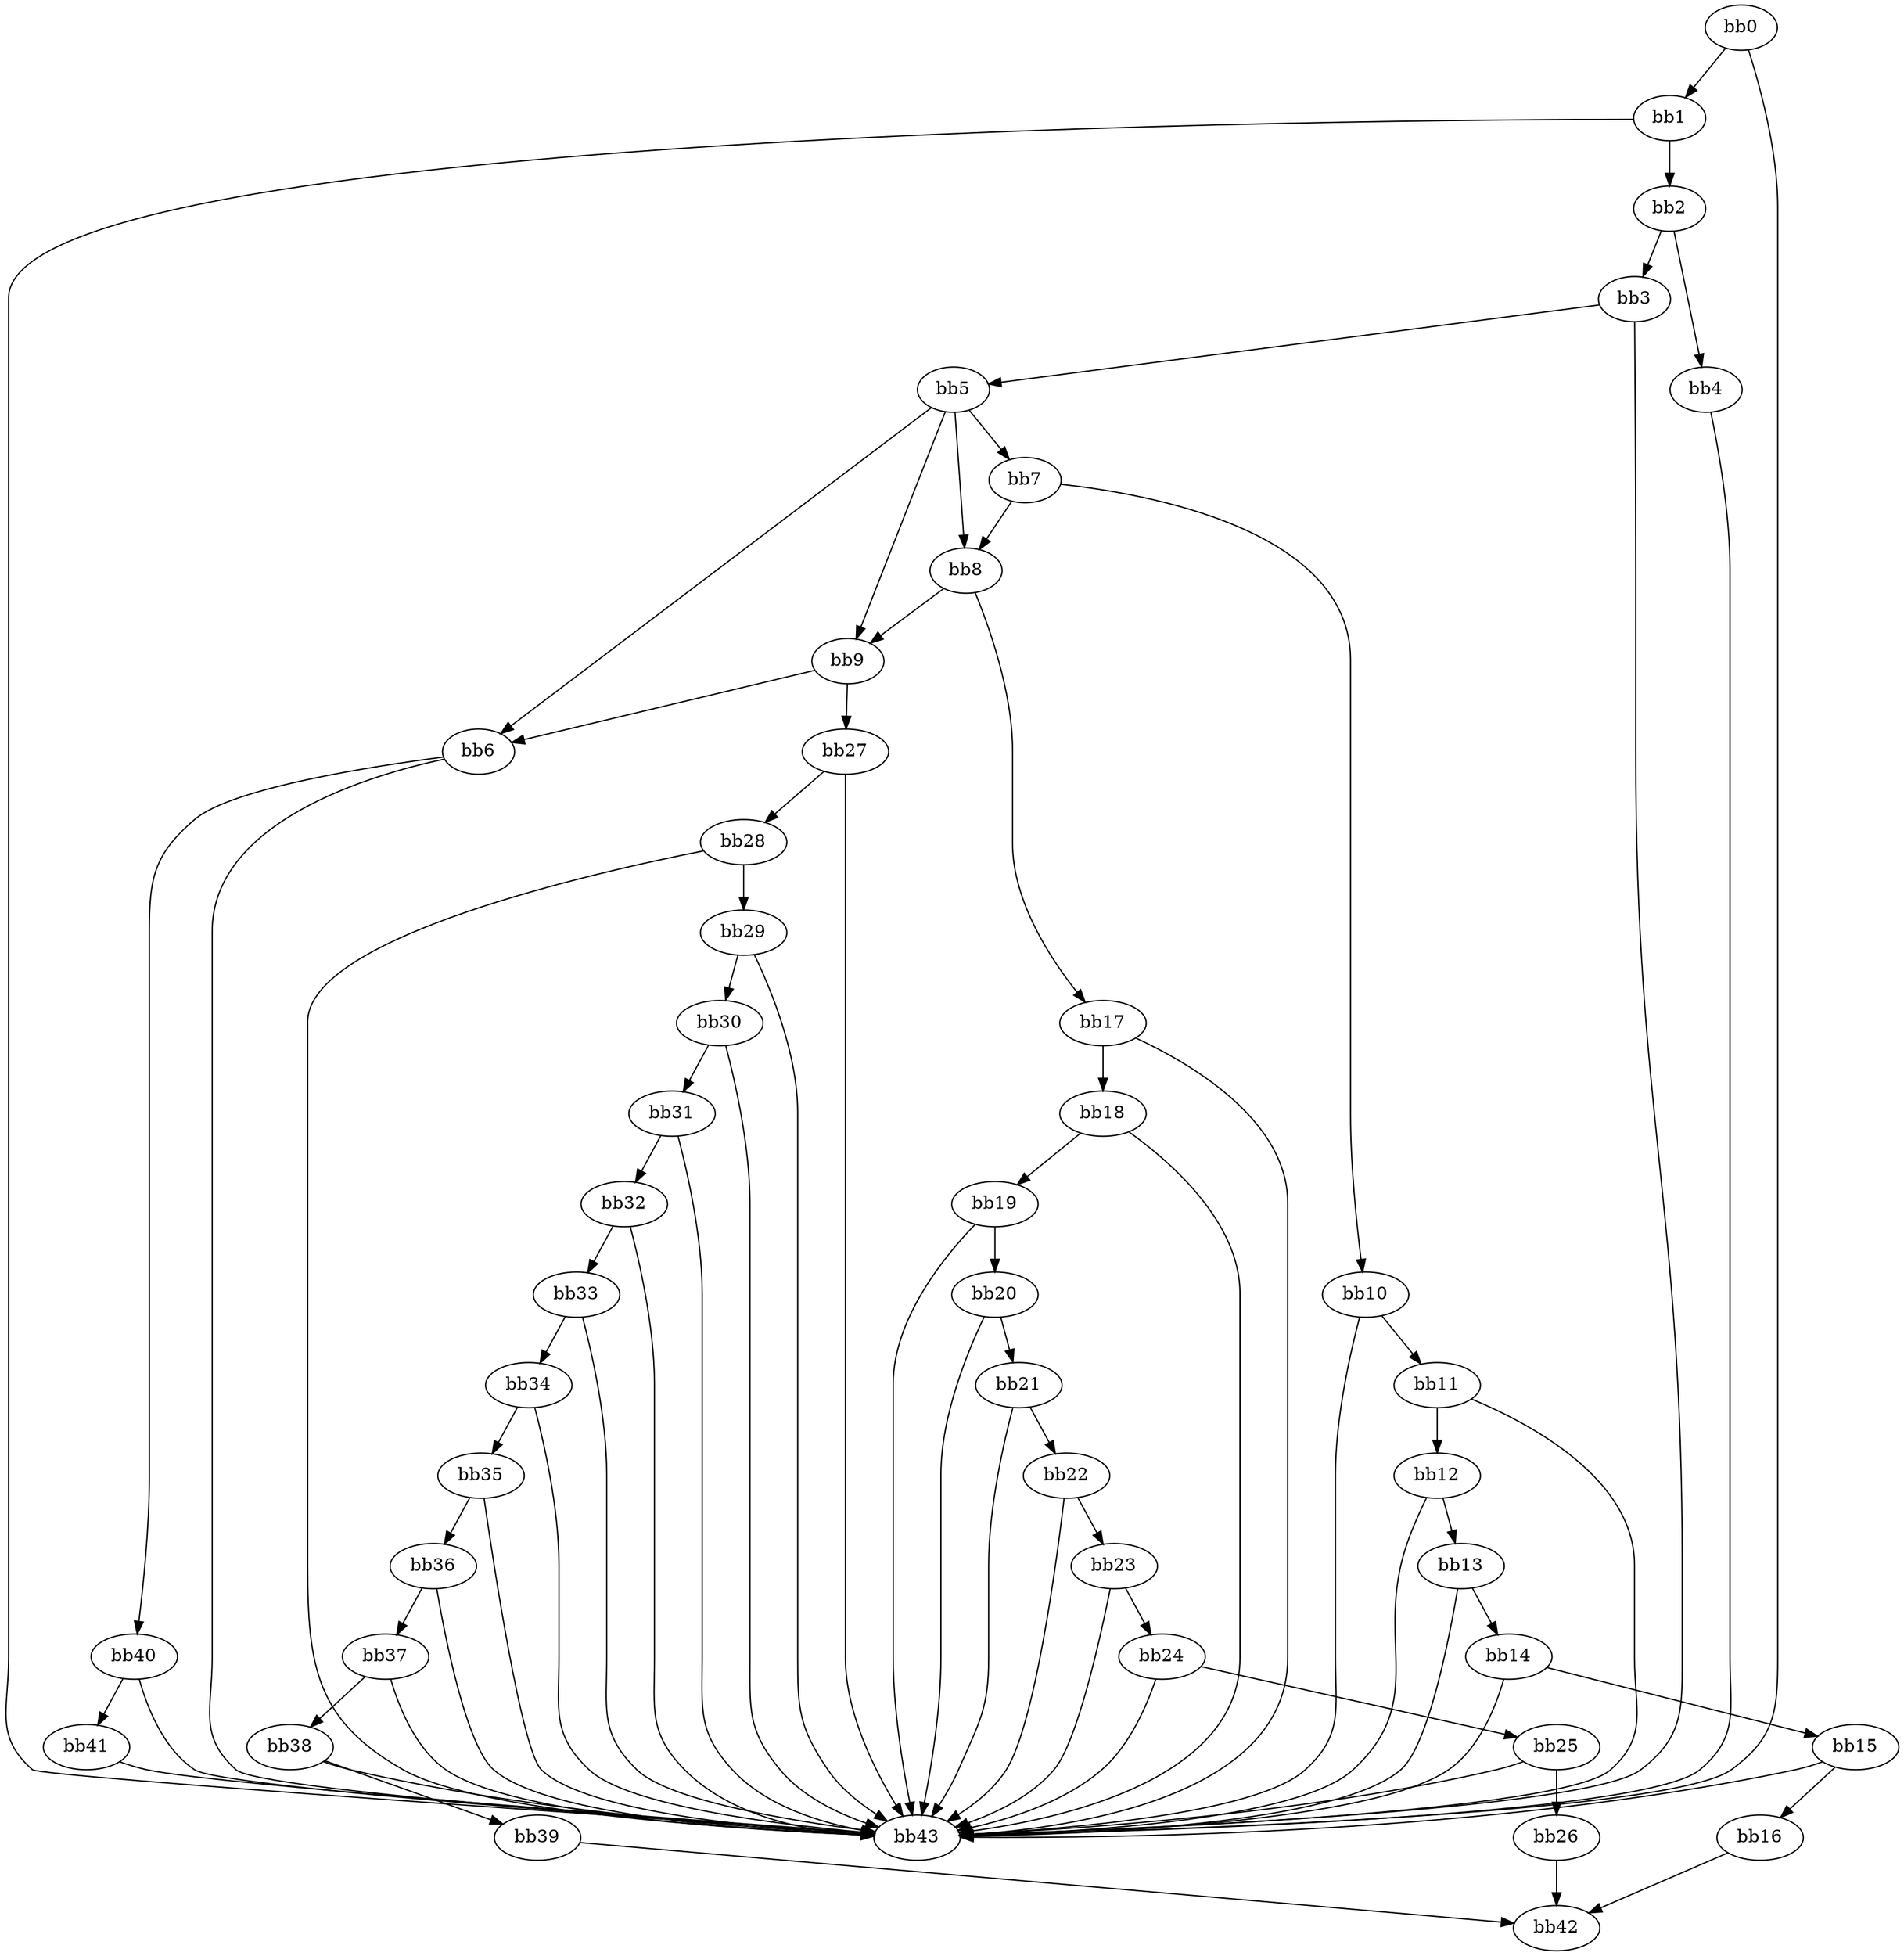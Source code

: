digraph {
    0 [ label = "bb0\l" ]
    1 [ label = "bb1\l" ]
    2 [ label = "bb2\l" ]
    3 [ label = "bb3\l" ]
    4 [ label = "bb4\l" ]
    5 [ label = "bb5\l" ]
    6 [ label = "bb6\l" ]
    7 [ label = "bb7\l" ]
    8 [ label = "bb8\l" ]
    9 [ label = "bb9\l" ]
    10 [ label = "bb10\l" ]
    11 [ label = "bb11\l" ]
    12 [ label = "bb12\l" ]
    13 [ label = "bb13\l" ]
    14 [ label = "bb14\l" ]
    15 [ label = "bb15\l" ]
    16 [ label = "bb16\l" ]
    17 [ label = "bb17\l" ]
    18 [ label = "bb18\l" ]
    19 [ label = "bb19\l" ]
    20 [ label = "bb20\l" ]
    21 [ label = "bb21\l" ]
    22 [ label = "bb22\l" ]
    23 [ label = "bb23\l" ]
    24 [ label = "bb24\l" ]
    25 [ label = "bb25\l" ]
    26 [ label = "bb26\l" ]
    27 [ label = "bb27\l" ]
    28 [ label = "bb28\l" ]
    29 [ label = "bb29\l" ]
    30 [ label = "bb30\l" ]
    31 [ label = "bb31\l" ]
    32 [ label = "bb32\l" ]
    33 [ label = "bb33\l" ]
    34 [ label = "bb34\l" ]
    35 [ label = "bb35\l" ]
    36 [ label = "bb36\l" ]
    37 [ label = "bb37\l" ]
    38 [ label = "bb38\l" ]
    39 [ label = "bb39\l" ]
    40 [ label = "bb40\l" ]
    41 [ label = "bb41\l" ]
    42 [ label = "bb42\l" ]
    43 [ label = "bb43\l" ]
    0 -> 1 [ ]
    0 -> 43 [ ]
    1 -> 2 [ ]
    1 -> 43 [ ]
    2 -> 3 [ ]
    2 -> 4 [ ]
    3 -> 5 [ ]
    3 -> 43 [ ]
    4 -> 43 [ ]
    5 -> 6 [ ]
    5 -> 7 [ ]
    5 -> 8 [ ]
    5 -> 9 [ ]
    6 -> 40 [ ]
    6 -> 43 [ ]
    7 -> 8 [ ]
    7 -> 10 [ ]
    8 -> 9 [ ]
    8 -> 17 [ ]
    9 -> 6 [ ]
    9 -> 27 [ ]
    10 -> 11 [ ]
    10 -> 43 [ ]
    11 -> 12 [ ]
    11 -> 43 [ ]
    12 -> 13 [ ]
    12 -> 43 [ ]
    13 -> 14 [ ]
    13 -> 43 [ ]
    14 -> 15 [ ]
    14 -> 43 [ ]
    15 -> 16 [ ]
    15 -> 43 [ ]
    16 -> 42 [ ]
    17 -> 18 [ ]
    17 -> 43 [ ]
    18 -> 19 [ ]
    18 -> 43 [ ]
    19 -> 20 [ ]
    19 -> 43 [ ]
    20 -> 21 [ ]
    20 -> 43 [ ]
    21 -> 22 [ ]
    21 -> 43 [ ]
    22 -> 23 [ ]
    22 -> 43 [ ]
    23 -> 24 [ ]
    23 -> 43 [ ]
    24 -> 25 [ ]
    24 -> 43 [ ]
    25 -> 26 [ ]
    25 -> 43 [ ]
    26 -> 42 [ ]
    27 -> 28 [ ]
    27 -> 43 [ ]
    28 -> 29 [ ]
    28 -> 43 [ ]
    29 -> 30 [ ]
    29 -> 43 [ ]
    30 -> 31 [ ]
    30 -> 43 [ ]
    31 -> 32 [ ]
    31 -> 43 [ ]
    32 -> 33 [ ]
    32 -> 43 [ ]
    33 -> 34 [ ]
    33 -> 43 [ ]
    34 -> 35 [ ]
    34 -> 43 [ ]
    35 -> 36 [ ]
    35 -> 43 [ ]
    36 -> 37 [ ]
    36 -> 43 [ ]
    37 -> 38 [ ]
    37 -> 43 [ ]
    38 -> 39 [ ]
    38 -> 43 [ ]
    39 -> 42 [ ]
    40 -> 41 [ ]
    40 -> 43 [ ]
    41 -> 43 [ ]
}

